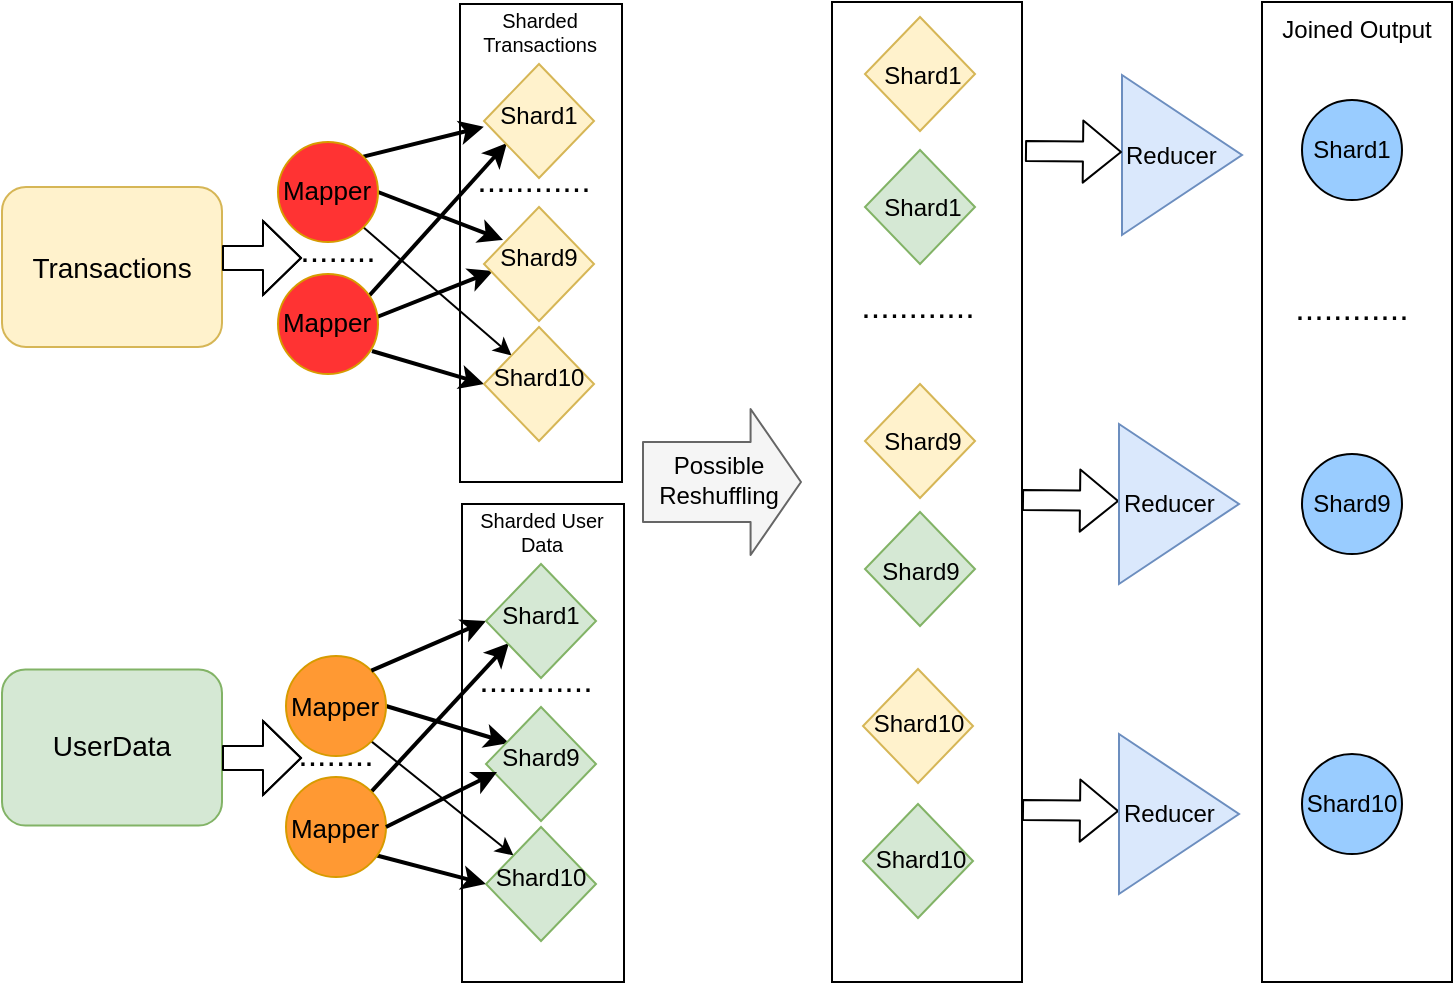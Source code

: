<mxfile version="10.9.6" type="device"><diagram id="nWP8fvKLwmXWeOi7tgUh" name="Page-1"><mxGraphModel dx="1115" dy="669" grid="1" gridSize="10" guides="1" tooltips="1" connect="1" arrows="1" fold="1" page="1" pageScale="1" pageWidth="850" pageHeight="1100" math="0" shadow="0"><root><mxCell id="0"/><mxCell id="1" parent="0"/><mxCell id="wvXwWkGvf-3Tm_ZMKppP-85" value="" style="rounded=0;whiteSpace=wrap;html=1;labelBackgroundColor=none;fillColor=none;fontSize=12;" vertex="1" parent="1"><mxGeometry x="425" y="10" width="95" height="490" as="geometry"/></mxCell><mxCell id="wvXwWkGvf-3Tm_ZMKppP-27" value="" style="rounded=0;whiteSpace=wrap;html=1;fontSize=13;fillColor=none;" vertex="1" parent="1"><mxGeometry x="240" y="261" width="81" height="239" as="geometry"/></mxCell><mxCell id="wvXwWkGvf-3Tm_ZMKppP-56" value="" style="rounded=0;whiteSpace=wrap;html=1;fontSize=13;fillColor=none;" vertex="1" parent="1"><mxGeometry x="239" y="11" width="81" height="239" as="geometry"/></mxCell><mxCell id="QDM_pkoYvMuNNpCbAabT-1" value="" style="group" parent="1" vertex="1" connectable="0"><mxGeometry x="10" y="102.5" width="110" height="80" as="geometry"/></mxCell><mxCell id="wvXwWkGvf-3Tm_ZMKppP-30" value="" style="group" vertex="1" connectable="0" parent="QDM_pkoYvMuNNpCbAabT-1"><mxGeometry width="110" height="80" as="geometry"/></mxCell><object label="" foobar="" id="QDM_pkoYvMuNNpCbAabT-2"><mxCell style="rounded=1;whiteSpace=wrap;html=1;fillColor=#fff2cc;strokeColor=#d6b656;" parent="wvXwWkGvf-3Tm_ZMKppP-30" vertex="1"><mxGeometry width="110" height="80" as="geometry"/></mxCell></object><mxCell id="QDM_pkoYvMuNNpCbAabT-3" value="Transactions&lt;br style=&quot;font-size: 14px;&quot;&gt;" style="text;html=1;strokeColor=none;fillColor=none;align=center;verticalAlign=middle;whiteSpace=wrap;rounded=0;fontSize=14;" parent="wvXwWkGvf-3Tm_ZMKppP-30" vertex="1"><mxGeometry x="16.923" y="20" width="76.154" height="40" as="geometry"/></mxCell><mxCell id="QDM_pkoYvMuNNpCbAabT-24" value="" style="endArrow=classic;html=1;fontSize=14;exitX=1;exitY=0.5;exitDx=0;exitDy=0;entryX=0.209;entryY=0.316;entryDx=0;entryDy=0;strokeWidth=2;entryPerimeter=0;" parent="1" target="wvXwWkGvf-3Tm_ZMKppP-12" edge="1" source="QDM_pkoYvMuNNpCbAabT-8"><mxGeometry width="50" height="50" relative="1" as="geometry"><mxPoint x="227" y="354.265" as="sourcePoint"/><mxPoint x="259.5" y="380" as="targetPoint"/></mxGeometry></mxCell><mxCell id="QDM_pkoYvMuNNpCbAabT-25" value="" style="endArrow=classic;html=1;fontSize=14;exitX=1;exitY=1;exitDx=0;exitDy=0;entryX=0;entryY=0;entryDx=0;entryDy=0;" parent="1" source="QDM_pkoYvMuNNpCbAabT-8" target="wvXwWkGvf-3Tm_ZMKppP-15" edge="1"><mxGeometry width="50" height="50" relative="1" as="geometry"><mxPoint x="237" y="364.265" as="sourcePoint"/><mxPoint x="259.5" y="455" as="targetPoint"/></mxGeometry></mxCell><mxCell id="QDM_pkoYvMuNNpCbAabT-26" value="" style="endArrow=classic;html=1;fontSize=14;exitX=0.89;exitY=0.78;exitDx=0;exitDy=0;exitPerimeter=0;strokeWidth=2;entryX=0;entryY=0.5;entryDx=0;entryDy=0;" parent="1" source="wvXwWkGvf-3Tm_ZMKppP-2" edge="1" target="wvXwWkGvf-3Tm_ZMKppP-15"><mxGeometry width="50" height="50" relative="1" as="geometry"><mxPoint x="232" y="467.5" as="sourcePoint"/><mxPoint x="262" y="457.5" as="targetPoint"/></mxGeometry></mxCell><mxCell id="QDM_pkoYvMuNNpCbAabT-28" value="" style="endArrow=classic;html=1;fontSize=14;entryX=0.209;entryY=0.693;entryDx=0;entryDy=0;strokeWidth=2;exitX=1;exitY=0;exitDx=0;exitDy=0;entryPerimeter=0;" parent="1" target="QDM_pkoYvMuNNpCbAabT-15" edge="1" source="wvXwWkGvf-3Tm_ZMKppP-2"><mxGeometry width="50" height="50" relative="1" as="geometry"><mxPoint x="222" y="437.5" as="sourcePoint"/><mxPoint x="282" y="477.5" as="targetPoint"/></mxGeometry></mxCell><mxCell id="QDM_pkoYvMuNNpCbAabT-23" value="............&lt;br&gt;" style="text;html=1;strokeColor=none;fillColor=none;align=center;verticalAlign=middle;whiteSpace=wrap;rounded=0;fontSize=17;" parent="1" vertex="1"><mxGeometry x="252" y="330" width="50" height="40" as="geometry"/></mxCell><mxCell id="wvXwWkGvf-3Tm_ZMKppP-11" value="" style="group" vertex="1" connectable="0" parent="1"><mxGeometry x="252" y="362.5" width="55" height="57" as="geometry"/></mxCell><mxCell id="wvXwWkGvf-3Tm_ZMKppP-12" value="" style="rhombus;whiteSpace=wrap;html=1;fillColor=#d5e8d4;strokeColor=#82b366;" vertex="1" parent="wvXwWkGvf-3Tm_ZMKppP-11"><mxGeometry width="55" height="57" as="geometry"/></mxCell><mxCell id="wvXwWkGvf-3Tm_ZMKppP-13" value="Shard9" style="text;html=1;strokeColor=none;fillColor=none;align=center;verticalAlign=middle;whiteSpace=wrap;rounded=0;fontSize=12;" vertex="1" parent="wvXwWkGvf-3Tm_ZMKppP-11"><mxGeometry x="5" y="20" width="45" height="11" as="geometry"/></mxCell><mxCell id="wvXwWkGvf-3Tm_ZMKppP-14" value="" style="group" vertex="1" connectable="0" parent="1"><mxGeometry x="252" y="422.5" width="55" height="57" as="geometry"/></mxCell><mxCell id="wvXwWkGvf-3Tm_ZMKppP-15" value="" style="rhombus;whiteSpace=wrap;html=1;fillColor=#d5e8d4;strokeColor=#82b366;" vertex="1" parent="wvXwWkGvf-3Tm_ZMKppP-14"><mxGeometry width="55" height="57" as="geometry"/></mxCell><mxCell id="wvXwWkGvf-3Tm_ZMKppP-16" value="Shard10" style="text;html=1;strokeColor=none;fillColor=none;align=center;verticalAlign=middle;whiteSpace=wrap;rounded=0;fontSize=12;" vertex="1" parent="wvXwWkGvf-3Tm_ZMKppP-14"><mxGeometry x="5" y="20" width="45" height="11" as="geometry"/></mxCell><mxCell id="wvXwWkGvf-3Tm_ZMKppP-1" value="" style="group" vertex="1" connectable="0" parent="1"><mxGeometry x="152" y="397.5" width="50" height="60" as="geometry"/></mxCell><mxCell id="wvXwWkGvf-3Tm_ZMKppP-2" value="" style="ellipse;whiteSpace=wrap;html=1;aspect=fixed;fontSize=14;fillColor=#FF9933;strokeColor=#d79b00;" vertex="1" parent="wvXwWkGvf-3Tm_ZMKppP-1"><mxGeometry width="50" height="50" as="geometry"/></mxCell><mxCell id="wvXwWkGvf-3Tm_ZMKppP-3" value="Mapper&lt;br style=&quot;font-size: 13px;&quot;&gt;" style="text;html=1;strokeColor=none;fillColor=none;align=center;verticalAlign=middle;whiteSpace=wrap;rounded=0;fontSize=13;" vertex="1" parent="wvXwWkGvf-3Tm_ZMKppP-1"><mxGeometry x="9.375" y="13.75" width="31.25" height="22.5" as="geometry"/></mxCell><mxCell id="wvXwWkGvf-3Tm_ZMKppP-28" value="Sharded User Data" style="text;html=1;strokeColor=none;fillColor=none;align=center;verticalAlign=middle;whiteSpace=wrap;rounded=0;fontSize=10;" vertex="1" parent="1"><mxGeometry x="245" y="260" width="70" height="30" as="geometry"/></mxCell><mxCell id="wvXwWkGvf-3Tm_ZMKppP-29" value="" style="group" vertex="1" connectable="0" parent="1"><mxGeometry x="10" y="343.738" width="110" height="78" as="geometry"/></mxCell><object label="" foobar="" id="QDM_pkoYvMuNNpCbAabT-5"><mxCell style="rounded=1;whiteSpace=wrap;html=1;fillColor=#d5e8d4;strokeColor=#82b366;" parent="wvXwWkGvf-3Tm_ZMKppP-29" vertex="1"><mxGeometry width="110" height="78" as="geometry"/></mxCell></object><mxCell id="QDM_pkoYvMuNNpCbAabT-6" value="UserData&lt;br style=&quot;font-size: 14px&quot;&gt;" style="text;html=1;strokeColor=none;fillColor=none;align=center;verticalAlign=middle;whiteSpace=wrap;rounded=0;fontSize=14;" parent="wvXwWkGvf-3Tm_ZMKppP-29" vertex="1"><mxGeometry x="16.923" y="18.5" width="76.154" height="39" as="geometry"/></mxCell><mxCell id="wvXwWkGvf-3Tm_ZMKppP-31" value="" style="endArrow=classic;html=1;fontSize=14;exitX=1;exitY=0;exitDx=0;exitDy=0;strokeWidth=2;" edge="1" source="wvXwWkGvf-3Tm_ZMKppP-64" parent="1"><mxGeometry width="50" height="50" relative="1" as="geometry"><mxPoint x="193.5" y="94.5" as="sourcePoint"/><mxPoint x="250.891" y="72.391" as="targetPoint"/></mxGeometry></mxCell><mxCell id="wvXwWkGvf-3Tm_ZMKppP-32" value="" style="endArrow=classic;html=1;fontSize=14;exitX=1;exitY=0.5;exitDx=0;exitDy=0;entryX=0.173;entryY=0.289;entryDx=0;entryDy=0;strokeWidth=2;entryPerimeter=0;" edge="1" source="wvXwWkGvf-3Tm_ZMKppP-64" target="wvXwWkGvf-3Tm_ZMKppP-42" parent="1"><mxGeometry width="50" height="50" relative="1" as="geometry"><mxPoint x="201" y="112" as="sourcePoint"/><mxPoint x="258.5" y="130" as="targetPoint"/></mxGeometry></mxCell><mxCell id="wvXwWkGvf-3Tm_ZMKppP-33" value="" style="endArrow=classic;html=1;fontSize=14;exitX=1;exitY=1;exitDx=0;exitDy=0;entryX=0;entryY=0;entryDx=0;entryDy=0;" edge="1" source="wvXwWkGvf-3Tm_ZMKppP-64" target="wvXwWkGvf-3Tm_ZMKppP-45" parent="1"><mxGeometry width="50" height="50" relative="1" as="geometry"><mxPoint x="193.5" y="129.5" as="sourcePoint"/><mxPoint x="258.5" y="205" as="targetPoint"/></mxGeometry></mxCell><mxCell id="wvXwWkGvf-3Tm_ZMKppP-34" value="" style="endArrow=classic;html=1;fontSize=14;exitX=0.94;exitY=0.77;exitDx=0;exitDy=0;exitPerimeter=0;strokeWidth=2;entryX=0;entryY=0.5;entryDx=0;entryDy=0;" edge="1" source="wvXwWkGvf-3Tm_ZMKppP-48" target="wvXwWkGvf-3Tm_ZMKppP-45" parent="1"><mxGeometry width="50" height="50" relative="1" as="geometry"><mxPoint x="195.5" y="186.5" as="sourcePoint"/><mxPoint x="261" y="207.5" as="targetPoint"/></mxGeometry></mxCell><mxCell id="wvXwWkGvf-3Tm_ZMKppP-35" value="" style="endArrow=classic;html=1;fontSize=14;strokeWidth=2;exitX=0.99;exitY=0.43;exitDx=0;exitDy=0;entryX=0.082;entryY=0.561;entryDx=0;entryDy=0;entryPerimeter=0;exitPerimeter=0;" edge="1" source="wvXwWkGvf-3Tm_ZMKppP-48" target="wvXwWkGvf-3Tm_ZMKppP-42" parent="1"><mxGeometry width="50" height="50" relative="1" as="geometry"><mxPoint x="201" y="172.5" as="sourcePoint"/><mxPoint x="249.75" y="156.25" as="targetPoint"/></mxGeometry></mxCell><mxCell id="wvXwWkGvf-3Tm_ZMKppP-36" value="" style="endArrow=classic;html=1;fontSize=14;entryX=0.209;entryY=0.693;entryDx=0;entryDy=0;strokeWidth=2;exitX=0.9;exitY=0.23;exitDx=0;exitDy=0;entryPerimeter=0;exitPerimeter=0;" edge="1" source="wvXwWkGvf-3Tm_ZMKppP-48" target="wvXwWkGvf-3Tm_ZMKppP-39" parent="1"><mxGeometry width="50" height="50" relative="1" as="geometry"><mxPoint x="193.5" y="155" as="sourcePoint"/><mxPoint x="281" y="227.5" as="targetPoint"/></mxGeometry></mxCell><mxCell id="wvXwWkGvf-3Tm_ZMKppP-37" value="............&lt;br&gt;" style="text;html=1;strokeColor=none;fillColor=none;align=center;verticalAlign=middle;whiteSpace=wrap;rounded=0;fontSize=17;" vertex="1" parent="1"><mxGeometry x="251" y="80" width="50" height="40" as="geometry"/></mxCell><mxCell id="wvXwWkGvf-3Tm_ZMKppP-38" value="" style="group" vertex="1" connectable="0" parent="1"><mxGeometry x="251" y="41" width="55" height="57" as="geometry"/></mxCell><mxCell id="wvXwWkGvf-3Tm_ZMKppP-39" value="" style="rhombus;whiteSpace=wrap;html=1;fillColor=#fff2cc;strokeColor=#d6b656;" vertex="1" parent="wvXwWkGvf-3Tm_ZMKppP-38"><mxGeometry width="55" height="57" as="geometry"/></mxCell><mxCell id="wvXwWkGvf-3Tm_ZMKppP-40" value="Shard1" style="text;html=1;strokeColor=none;fillColor=none;align=center;verticalAlign=middle;whiteSpace=wrap;rounded=0;fontSize=12;" vertex="1" parent="wvXwWkGvf-3Tm_ZMKppP-38"><mxGeometry x="5" y="20" width="45" height="11" as="geometry"/></mxCell><mxCell id="wvXwWkGvf-3Tm_ZMKppP-41" value="" style="group" vertex="1" connectable="0" parent="1"><mxGeometry x="251" y="112.5" width="55" height="57" as="geometry"/></mxCell><mxCell id="wvXwWkGvf-3Tm_ZMKppP-42" value="" style="rhombus;whiteSpace=wrap;html=1;fillColor=#fff2cc;strokeColor=#d6b656;" vertex="1" parent="wvXwWkGvf-3Tm_ZMKppP-41"><mxGeometry width="55" height="57" as="geometry"/></mxCell><mxCell id="wvXwWkGvf-3Tm_ZMKppP-43" value="Shard9" style="text;html=1;strokeColor=none;fillColor=none;align=center;verticalAlign=middle;whiteSpace=wrap;rounded=0;fontSize=12;" vertex="1" parent="wvXwWkGvf-3Tm_ZMKppP-41"><mxGeometry x="5" y="20" width="45" height="11" as="geometry"/></mxCell><mxCell id="wvXwWkGvf-3Tm_ZMKppP-44" value="" style="group" vertex="1" connectable="0" parent="1"><mxGeometry x="251" y="172.5" width="55" height="57" as="geometry"/></mxCell><mxCell id="wvXwWkGvf-3Tm_ZMKppP-45" value="" style="rhombus;whiteSpace=wrap;html=1;fillColor=#fff2cc;strokeColor=#d6b656;" vertex="1" parent="wvXwWkGvf-3Tm_ZMKppP-44"><mxGeometry width="55" height="57" as="geometry"/></mxCell><mxCell id="wvXwWkGvf-3Tm_ZMKppP-46" value="Shard10" style="text;html=1;strokeColor=none;fillColor=none;align=center;verticalAlign=middle;whiteSpace=wrap;rounded=0;fontSize=12;" vertex="1" parent="wvXwWkGvf-3Tm_ZMKppP-44"><mxGeometry x="5" y="20" width="45" height="11" as="geometry"/></mxCell><mxCell id="wvXwWkGvf-3Tm_ZMKppP-57" value="Sharded Transactions" style="text;html=1;strokeColor=none;fillColor=none;align=center;verticalAlign=middle;whiteSpace=wrap;rounded=0;fontSize=10;" vertex="1" parent="1"><mxGeometry x="244" y="10" width="70" height="30" as="geometry"/></mxCell><mxCell id="wvXwWkGvf-3Tm_ZMKppP-58" value="" style="group" vertex="1" connectable="0" parent="1"><mxGeometry x="148" y="146" width="58.5" height="60" as="geometry"/></mxCell><mxCell id="wvXwWkGvf-3Tm_ZMKppP-47" value="" style="group" vertex="1" connectable="0" parent="wvXwWkGvf-3Tm_ZMKppP-58"><mxGeometry width="58.5" height="60" as="geometry"/></mxCell><mxCell id="wvXwWkGvf-3Tm_ZMKppP-48" value="" style="ellipse;whiteSpace=wrap;html=1;aspect=fixed;fontSize=14;fillColor=#FF3333;strokeColor=#d79b00;" vertex="1" parent="wvXwWkGvf-3Tm_ZMKppP-47"><mxGeometry width="50" height="50" as="geometry"/></mxCell><mxCell id="wvXwWkGvf-3Tm_ZMKppP-49" value="Mapper&lt;br style=&quot;font-size: 13px;&quot;&gt;" style="text;html=1;strokeColor=none;fillColor=none;align=center;verticalAlign=middle;whiteSpace=wrap;rounded=0;fontSize=13;" vertex="1" parent="wvXwWkGvf-3Tm_ZMKppP-47"><mxGeometry x="9.375" y="12.25" width="31.25" height="22.5" as="geometry"/></mxCell><mxCell id="wvXwWkGvf-3Tm_ZMKppP-79" value="........" style="text;html=1;strokeColor=none;fillColor=none;align=center;verticalAlign=bottom;whiteSpace=wrap;rounded=0;fontSize=17;horizontal=1;" vertex="1" parent="wvXwWkGvf-3Tm_ZMKppP-47"><mxGeometry x="5" y="-19.5" width="50" height="20" as="geometry"/></mxCell><mxCell id="wvXwWkGvf-3Tm_ZMKppP-62" value="" style="group" vertex="1" connectable="0" parent="1"><mxGeometry x="148" y="80" width="50" height="60" as="geometry"/></mxCell><mxCell id="wvXwWkGvf-3Tm_ZMKppP-63" value="" style="group" vertex="1" connectable="0" parent="wvXwWkGvf-3Tm_ZMKppP-62"><mxGeometry width="50" height="60" as="geometry"/></mxCell><mxCell id="wvXwWkGvf-3Tm_ZMKppP-64" value="" style="ellipse;whiteSpace=wrap;html=1;aspect=fixed;fontSize=14;fillColor=#FF3333;strokeColor=#d79b00;" vertex="1" parent="wvXwWkGvf-3Tm_ZMKppP-63"><mxGeometry width="50" height="50" as="geometry"/></mxCell><mxCell id="wvXwWkGvf-3Tm_ZMKppP-65" value="Mapper&lt;br style=&quot;font-size: 13px;&quot;&gt;" style="text;html=1;strokeColor=none;fillColor=none;align=center;verticalAlign=middle;whiteSpace=wrap;rounded=0;fontSize=13;" vertex="1" parent="wvXwWkGvf-3Tm_ZMKppP-63"><mxGeometry x="9.375" y="12.25" width="31.25" height="22.5" as="geometry"/></mxCell><mxCell id="wvXwWkGvf-3Tm_ZMKppP-66" value="" style="shape=flexArrow;endArrow=classic;html=1;fontSize=10;endWidth=24;endSize=6;width=12;" edge="1" parent="1"><mxGeometry width="50" height="50" relative="1" as="geometry"><mxPoint x="120" y="138" as="sourcePoint"/><mxPoint x="160" y="138" as="targetPoint"/><Array as="points"><mxPoint x="140" y="138"/></Array></mxGeometry></mxCell><mxCell id="wvXwWkGvf-3Tm_ZMKppP-67" value="" style="shape=flexArrow;endArrow=classic;html=1;fontSize=10;endWidth=24;endSize=6;width=12;" edge="1" parent="1"><mxGeometry width="50" height="50" relative="1" as="geometry"><mxPoint x="120" y="388" as="sourcePoint"/><mxPoint x="160" y="388" as="targetPoint"/><Array as="points"><mxPoint x="140" y="388"/></Array></mxGeometry></mxCell><mxCell id="wvXwWkGvf-3Tm_ZMKppP-24" value="" style="group" vertex="1" connectable="0" parent="1"><mxGeometry x="152" y="337" width="50" height="50" as="geometry"/></mxCell><mxCell id="QDM_pkoYvMuNNpCbAabT-8" value="" style="ellipse;whiteSpace=wrap;html=1;aspect=fixed;fontSize=14;fillColor=#FF9933;strokeColor=#d79b00;" parent="wvXwWkGvf-3Tm_ZMKppP-24" vertex="1"><mxGeometry width="50" height="50" as="geometry"/></mxCell><mxCell id="wvXwWkGvf-3Tm_ZMKppP-23" value="Mapper&lt;br style=&quot;font-size: 13px;&quot;&gt;" style="text;html=1;strokeColor=none;fillColor=none;align=center;verticalAlign=middle;whiteSpace=wrap;rounded=0;fontSize=13;" vertex="1" parent="wvXwWkGvf-3Tm_ZMKppP-24"><mxGeometry x="9.375" y="13.25" width="31.25" height="22.5" as="geometry"/></mxCell><mxCell id="wvXwWkGvf-3Tm_ZMKppP-20" value="........" style="text;html=1;strokeColor=none;fillColor=none;align=center;verticalAlign=middle;whiteSpace=wrap;rounded=0;fontSize=17;" vertex="1" parent="1"><mxGeometry x="152" y="367" width="50" height="40" as="geometry"/></mxCell><mxCell id="QDM_pkoYvMuNNpCbAabT-13" value="" style="endArrow=classic;html=1;fontSize=14;exitX=1;exitY=0;exitDx=0;exitDy=0;strokeWidth=2;entryX=0;entryY=0.5;entryDx=0;entryDy=0;" parent="1" source="QDM_pkoYvMuNNpCbAabT-8" target="QDM_pkoYvMuNNpCbAabT-15" edge="1"><mxGeometry width="50" height="50" relative="1" as="geometry"><mxPoint x="272" y="302.5" as="sourcePoint"/><mxPoint x="252" y="322" as="targetPoint"/></mxGeometry></mxCell><mxCell id="QDM_pkoYvMuNNpCbAabT-27" value="" style="endArrow=classic;html=1;fontSize=14;strokeWidth=2;exitX=1;exitY=0.5;exitDx=0;exitDy=0;entryX=0.1;entryY=0.57;entryDx=0;entryDy=0;entryPerimeter=0;" parent="1" target="wvXwWkGvf-3Tm_ZMKppP-12" edge="1" source="wvXwWkGvf-3Tm_ZMKppP-2"><mxGeometry width="50" height="50" relative="1" as="geometry"><mxPoint x="232" y="448.5" as="sourcePoint"/><mxPoint x="250.75" y="406.25" as="targetPoint"/></mxGeometry></mxCell><mxCell id="wvXwWkGvf-3Tm_ZMKppP-83" value="" style="shape=flexArrow;endArrow=classic;html=1;fontSize=12;width=40;endSize=8.07;endWidth=32;fillColor=#f5f5f5;strokeColor=#666666;" edge="1" parent="1"><mxGeometry width="50" height="50" relative="1" as="geometry"><mxPoint x="330" y="250" as="sourcePoint"/><mxPoint x="410" y="250" as="targetPoint"/><Array as="points"/></mxGeometry></mxCell><mxCell id="wvXwWkGvf-3Tm_ZMKppP-84" value="Possible &lt;br&gt;Reshuffling" style="text;html=1;resizable=0;points=[];align=center;verticalAlign=middle;labelBackgroundColor=none;fontSize=12;" vertex="1" connectable="0" parent="wvXwWkGvf-3Tm_ZMKppP-83"><mxGeometry x="-0.577" y="12" relative="1" as="geometry"><mxPoint x="21" y="11" as="offset"/></mxGeometry></mxCell><mxCell id="wvXwWkGvf-3Tm_ZMKppP-90" value="" style="group" vertex="1" connectable="0" parent="1"><mxGeometry x="252" y="291" width="55" height="57" as="geometry"/></mxCell><mxCell id="wvXwWkGvf-3Tm_ZMKppP-10" value="" style="group" vertex="1" connectable="0" parent="wvXwWkGvf-3Tm_ZMKppP-90"><mxGeometry width="55" height="57" as="geometry"/></mxCell><mxCell id="QDM_pkoYvMuNNpCbAabT-15" value="" style="rhombus;whiteSpace=wrap;html=1;fillColor=#d5e8d4;strokeColor=#82b366;" parent="wvXwWkGvf-3Tm_ZMKppP-10" vertex="1"><mxGeometry width="55" height="57" as="geometry"/></mxCell><mxCell id="wvXwWkGvf-3Tm_ZMKppP-9" value="Shard1" style="text;html=1;strokeColor=none;fillColor=none;align=center;verticalAlign=middle;whiteSpace=wrap;rounded=0;fontSize=12;" vertex="1" parent="wvXwWkGvf-3Tm_ZMKppP-10"><mxGeometry x="5" y="20" width="45" height="11" as="geometry"/></mxCell><mxCell id="wvXwWkGvf-3Tm_ZMKppP-95" value="............&lt;br&gt;" style="text;html=1;strokeColor=none;fillColor=none;align=center;verticalAlign=middle;whiteSpace=wrap;rounded=0;fontSize=17;" vertex="1" parent="1"><mxGeometry x="443" y="142.5" width="50" height="40" as="geometry"/></mxCell><mxCell id="wvXwWkGvf-3Tm_ZMKppP-96" value="" style="group" vertex="1" connectable="0" parent="1"><mxGeometry x="441.5" y="201" width="55" height="57" as="geometry"/></mxCell><mxCell id="wvXwWkGvf-3Tm_ZMKppP-97" value="" style="rhombus;whiteSpace=wrap;html=1;fillColor=#fff2cc;strokeColor=#d6b656;" vertex="1" parent="wvXwWkGvf-3Tm_ZMKppP-96"><mxGeometry width="55" height="57" as="geometry"/></mxCell><mxCell id="wvXwWkGvf-3Tm_ZMKppP-105" value="" style="group" vertex="1" connectable="0" parent="wvXwWkGvf-3Tm_ZMKppP-96"><mxGeometry x="6" y="23" width="45" height="11" as="geometry"/></mxCell><mxCell id="wvXwWkGvf-3Tm_ZMKppP-104" value="" style="group" vertex="1" connectable="0" parent="wvXwWkGvf-3Tm_ZMKppP-105"><mxGeometry width="45" height="11" as="geometry"/></mxCell><mxCell id="wvXwWkGvf-3Tm_ZMKppP-98" value="Shard9" style="text;html=1;strokeColor=none;fillColor=none;align=center;verticalAlign=middle;whiteSpace=wrap;rounded=0;fontSize=12;" vertex="1" parent="wvXwWkGvf-3Tm_ZMKppP-104"><mxGeometry width="45" height="11" as="geometry"/></mxCell><mxCell id="wvXwWkGvf-3Tm_ZMKppP-103" value="" style="group;direction=south;" vertex="1" connectable="0" parent="1"><mxGeometry x="441.5" y="265" width="57" height="55" as="geometry"/></mxCell><mxCell id="wvXwWkGvf-3Tm_ZMKppP-99" value="" style="rhombus;whiteSpace=wrap;html=1;fillColor=#d5e8d4;strokeColor=#82b366;" vertex="1" parent="wvXwWkGvf-3Tm_ZMKppP-103"><mxGeometry width="55" height="57" as="geometry"/></mxCell><mxCell id="wvXwWkGvf-3Tm_ZMKppP-102" value="Shard9" style="text;html=1;strokeColor=none;fillColor=none;align=center;verticalAlign=middle;whiteSpace=wrap;rounded=0;fontSize=12;" vertex="1" parent="wvXwWkGvf-3Tm_ZMKppP-103"><mxGeometry x="5" y="24" width="45" height="11" as="geometry"/></mxCell><mxCell id="wvXwWkGvf-3Tm_ZMKppP-111" value="" style="group;direction=south;" vertex="1" connectable="0" parent="1"><mxGeometry x="440.5" y="411" width="57" height="55" as="geometry"/></mxCell><mxCell id="wvXwWkGvf-3Tm_ZMKppP-112" value="" style="rhombus;whiteSpace=wrap;html=1;fillColor=#d5e8d4;strokeColor=#82b366;" vertex="1" parent="wvXwWkGvf-3Tm_ZMKppP-111"><mxGeometry width="55" height="57" as="geometry"/></mxCell><mxCell id="wvXwWkGvf-3Tm_ZMKppP-113" value="Shard10" style="text;html=1;strokeColor=none;fillColor=none;align=center;verticalAlign=middle;whiteSpace=wrap;rounded=0;fontSize=12;" vertex="1" parent="wvXwWkGvf-3Tm_ZMKppP-111"><mxGeometry x="6" y="22" width="45" height="11" as="geometry"/></mxCell><mxCell id="wvXwWkGvf-3Tm_ZMKppP-118" value="" style="group" vertex="1" connectable="0" parent="1"><mxGeometry x="440.5" y="343.5" width="55" height="57" as="geometry"/></mxCell><mxCell id="wvXwWkGvf-3Tm_ZMKppP-110" value="" style="rhombus;whiteSpace=wrap;html=1;fillColor=#fff2cc;strokeColor=#d6b656;" vertex="1" parent="wvXwWkGvf-3Tm_ZMKppP-118"><mxGeometry width="55" height="57" as="geometry"/></mxCell><mxCell id="wvXwWkGvf-3Tm_ZMKppP-114" value="Shard10" style="text;html=1;strokeColor=none;fillColor=none;align=center;verticalAlign=middle;whiteSpace=wrap;rounded=0;fontSize=12;" vertex="1" parent="wvXwWkGvf-3Tm_ZMKppP-118"><mxGeometry x="5" y="21.5" width="45" height="11" as="geometry"/></mxCell><mxCell id="wvXwWkGvf-3Tm_ZMKppP-92" value="" style="group" vertex="1" connectable="0" parent="1"><mxGeometry x="441.5" y="84" width="55" height="57" as="geometry"/></mxCell><mxCell id="wvXwWkGvf-3Tm_ZMKppP-120" value="" style="group" vertex="1" connectable="0" parent="wvXwWkGvf-3Tm_ZMKppP-92"><mxGeometry width="55" height="57" as="geometry"/></mxCell><mxCell id="wvXwWkGvf-3Tm_ZMKppP-93" value="" style="rhombus;whiteSpace=wrap;html=1;fillColor=#d5e8d4;strokeColor=#82b366;" vertex="1" parent="wvXwWkGvf-3Tm_ZMKppP-120"><mxGeometry width="55" height="57" as="geometry"/></mxCell><mxCell id="wvXwWkGvf-3Tm_ZMKppP-94" value="Shard1" style="text;html=1;strokeColor=none;fillColor=none;align=center;verticalAlign=middle;whiteSpace=wrap;rounded=0;fontSize=12;" vertex="1" parent="wvXwWkGvf-3Tm_ZMKppP-120"><mxGeometry x="6" y="23" width="45" height="11" as="geometry"/></mxCell><mxCell id="wvXwWkGvf-3Tm_ZMKppP-87" value="" style="rhombus;whiteSpace=wrap;html=1;fillColor=#fff2cc;strokeColor=#d6b656;" vertex="1" parent="1"><mxGeometry x="441.5" y="17.5" width="55" height="57" as="geometry"/></mxCell><mxCell id="wvXwWkGvf-3Tm_ZMKppP-88" value="Shard1" style="text;html=1;strokeColor=none;fillColor=none;align=center;verticalAlign=middle;whiteSpace=wrap;rounded=0;fontSize=12;" vertex="1" parent="1"><mxGeometry x="447.5" y="41" width="45" height="11" as="geometry"/></mxCell><mxCell id="wvXwWkGvf-3Tm_ZMKppP-122" value="Reducer" style="triangle;whiteSpace=wrap;html=1;labelBackgroundColor=none;fillColor=#dae8fc;fontSize=12;align=left;strokeColor=#6c8ebf;" vertex="1" parent="1"><mxGeometry x="570" y="46.5" width="60" height="80" as="geometry"/></mxCell><mxCell id="wvXwWkGvf-3Tm_ZMKppP-127" value="" style="shape=flexArrow;endArrow=classic;html=1;fillColor=#ffffff;fontSize=12;exitX=1.016;exitY=0.093;exitDx=0;exitDy=0;exitPerimeter=0;" edge="1" parent="1"><mxGeometry width="50" height="50" relative="1" as="geometry"><mxPoint x="521.5" y="84.5" as="sourcePoint"/><mxPoint x="570" y="85" as="targetPoint"/></mxGeometry></mxCell><mxCell id="wvXwWkGvf-3Tm_ZMKppP-130" value="" style="group" vertex="1" connectable="0" parent="1"><mxGeometry x="520" y="221" width="108.5" height="80" as="geometry"/></mxCell><mxCell id="wvXwWkGvf-3Tm_ZMKppP-128" value="" style="shape=flexArrow;endArrow=classic;html=1;fillColor=#ffffff;fontSize=12;exitX=1.016;exitY=0.093;exitDx=0;exitDy=0;exitPerimeter=0;" edge="1" parent="wvXwWkGvf-3Tm_ZMKppP-130"><mxGeometry width="50" height="50" relative="1" as="geometry"><mxPoint y="38" as="sourcePoint"/><mxPoint x="48.5" y="38.5" as="targetPoint"/></mxGeometry></mxCell><mxCell id="wvXwWkGvf-3Tm_ZMKppP-129" value="Reducer" style="triangle;whiteSpace=wrap;html=1;labelBackgroundColor=none;fillColor=#dae8fc;fontSize=12;align=left;strokeColor=#6c8ebf;" vertex="1" parent="wvXwWkGvf-3Tm_ZMKppP-130"><mxGeometry x="48.5" width="60" height="80" as="geometry"/></mxCell><mxCell id="wvXwWkGvf-3Tm_ZMKppP-131" value="" style="group" vertex="1" connectable="0" parent="1"><mxGeometry x="520" y="376" width="108.5" height="80" as="geometry"/></mxCell><mxCell id="wvXwWkGvf-3Tm_ZMKppP-132" value="" style="shape=flexArrow;endArrow=classic;html=1;fillColor=#ffffff;fontSize=12;exitX=1.016;exitY=0.093;exitDx=0;exitDy=0;exitPerimeter=0;" edge="1" parent="wvXwWkGvf-3Tm_ZMKppP-131"><mxGeometry width="50" height="50" relative="1" as="geometry"><mxPoint y="38" as="sourcePoint"/><mxPoint x="48.5" y="38.5" as="targetPoint"/></mxGeometry></mxCell><mxCell id="wvXwWkGvf-3Tm_ZMKppP-133" value="Reducer" style="triangle;whiteSpace=wrap;html=1;labelBackgroundColor=none;fillColor=#dae8fc;fontSize=12;align=left;strokeColor=#6c8ebf;" vertex="1" parent="wvXwWkGvf-3Tm_ZMKppP-131"><mxGeometry x="48.5" width="60" height="80" as="geometry"/></mxCell><mxCell id="wvXwWkGvf-3Tm_ZMKppP-134" value="Joined Output" style="rounded=0;whiteSpace=wrap;html=1;labelBackgroundColor=none;fillColor=none;fontSize=12;verticalAlign=top;" vertex="1" parent="1"><mxGeometry x="640" y="10" width="95" height="490" as="geometry"/></mxCell><mxCell id="wvXwWkGvf-3Tm_ZMKppP-135" value="Shard1" style="ellipse;whiteSpace=wrap;html=1;aspect=fixed;labelBackgroundColor=none;fillColor=#99CCFF;fontSize=12;" vertex="1" parent="1"><mxGeometry x="660" y="59" width="50" height="50" as="geometry"/></mxCell><mxCell id="wvXwWkGvf-3Tm_ZMKppP-136" value="Shard9" style="ellipse;whiteSpace=wrap;html=1;aspect=fixed;labelBackgroundColor=none;fillColor=#99CCFF;fontSize=12;" vertex="1" parent="1"><mxGeometry x="660" y="236" width="50" height="50" as="geometry"/></mxCell><mxCell id="wvXwWkGvf-3Tm_ZMKppP-138" value="Shard10" style="ellipse;whiteSpace=wrap;html=1;aspect=fixed;labelBackgroundColor=none;fillColor=#99CCFF;fontSize=12;" vertex="1" parent="1"><mxGeometry x="660" y="386" width="50" height="50" as="geometry"/></mxCell><mxCell id="wvXwWkGvf-3Tm_ZMKppP-139" value="............&lt;br&gt;" style="text;html=1;strokeColor=none;fillColor=none;align=center;verticalAlign=middle;whiteSpace=wrap;rounded=0;fontSize=17;" vertex="1" parent="1"><mxGeometry x="660" y="143.5" width="50" height="40" as="geometry"/></mxCell></root></mxGraphModel></diagram></mxfile>